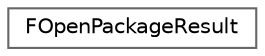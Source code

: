 digraph "Graphical Class Hierarchy"
{
 // INTERACTIVE_SVG=YES
 // LATEX_PDF_SIZE
  bgcolor="transparent";
  edge [fontname=Helvetica,fontsize=10,labelfontname=Helvetica,labelfontsize=10];
  node [fontname=Helvetica,fontsize=10,shape=box,height=0.2,width=0.4];
  rankdir="LR";
  Node0 [id="Node000000",label="FOpenPackageResult",height=0.2,width=0.4,color="grey40", fillcolor="white", style="filled",URL="$d7/d28/structFOpenPackageResult.html",tooltip=" "];
}
